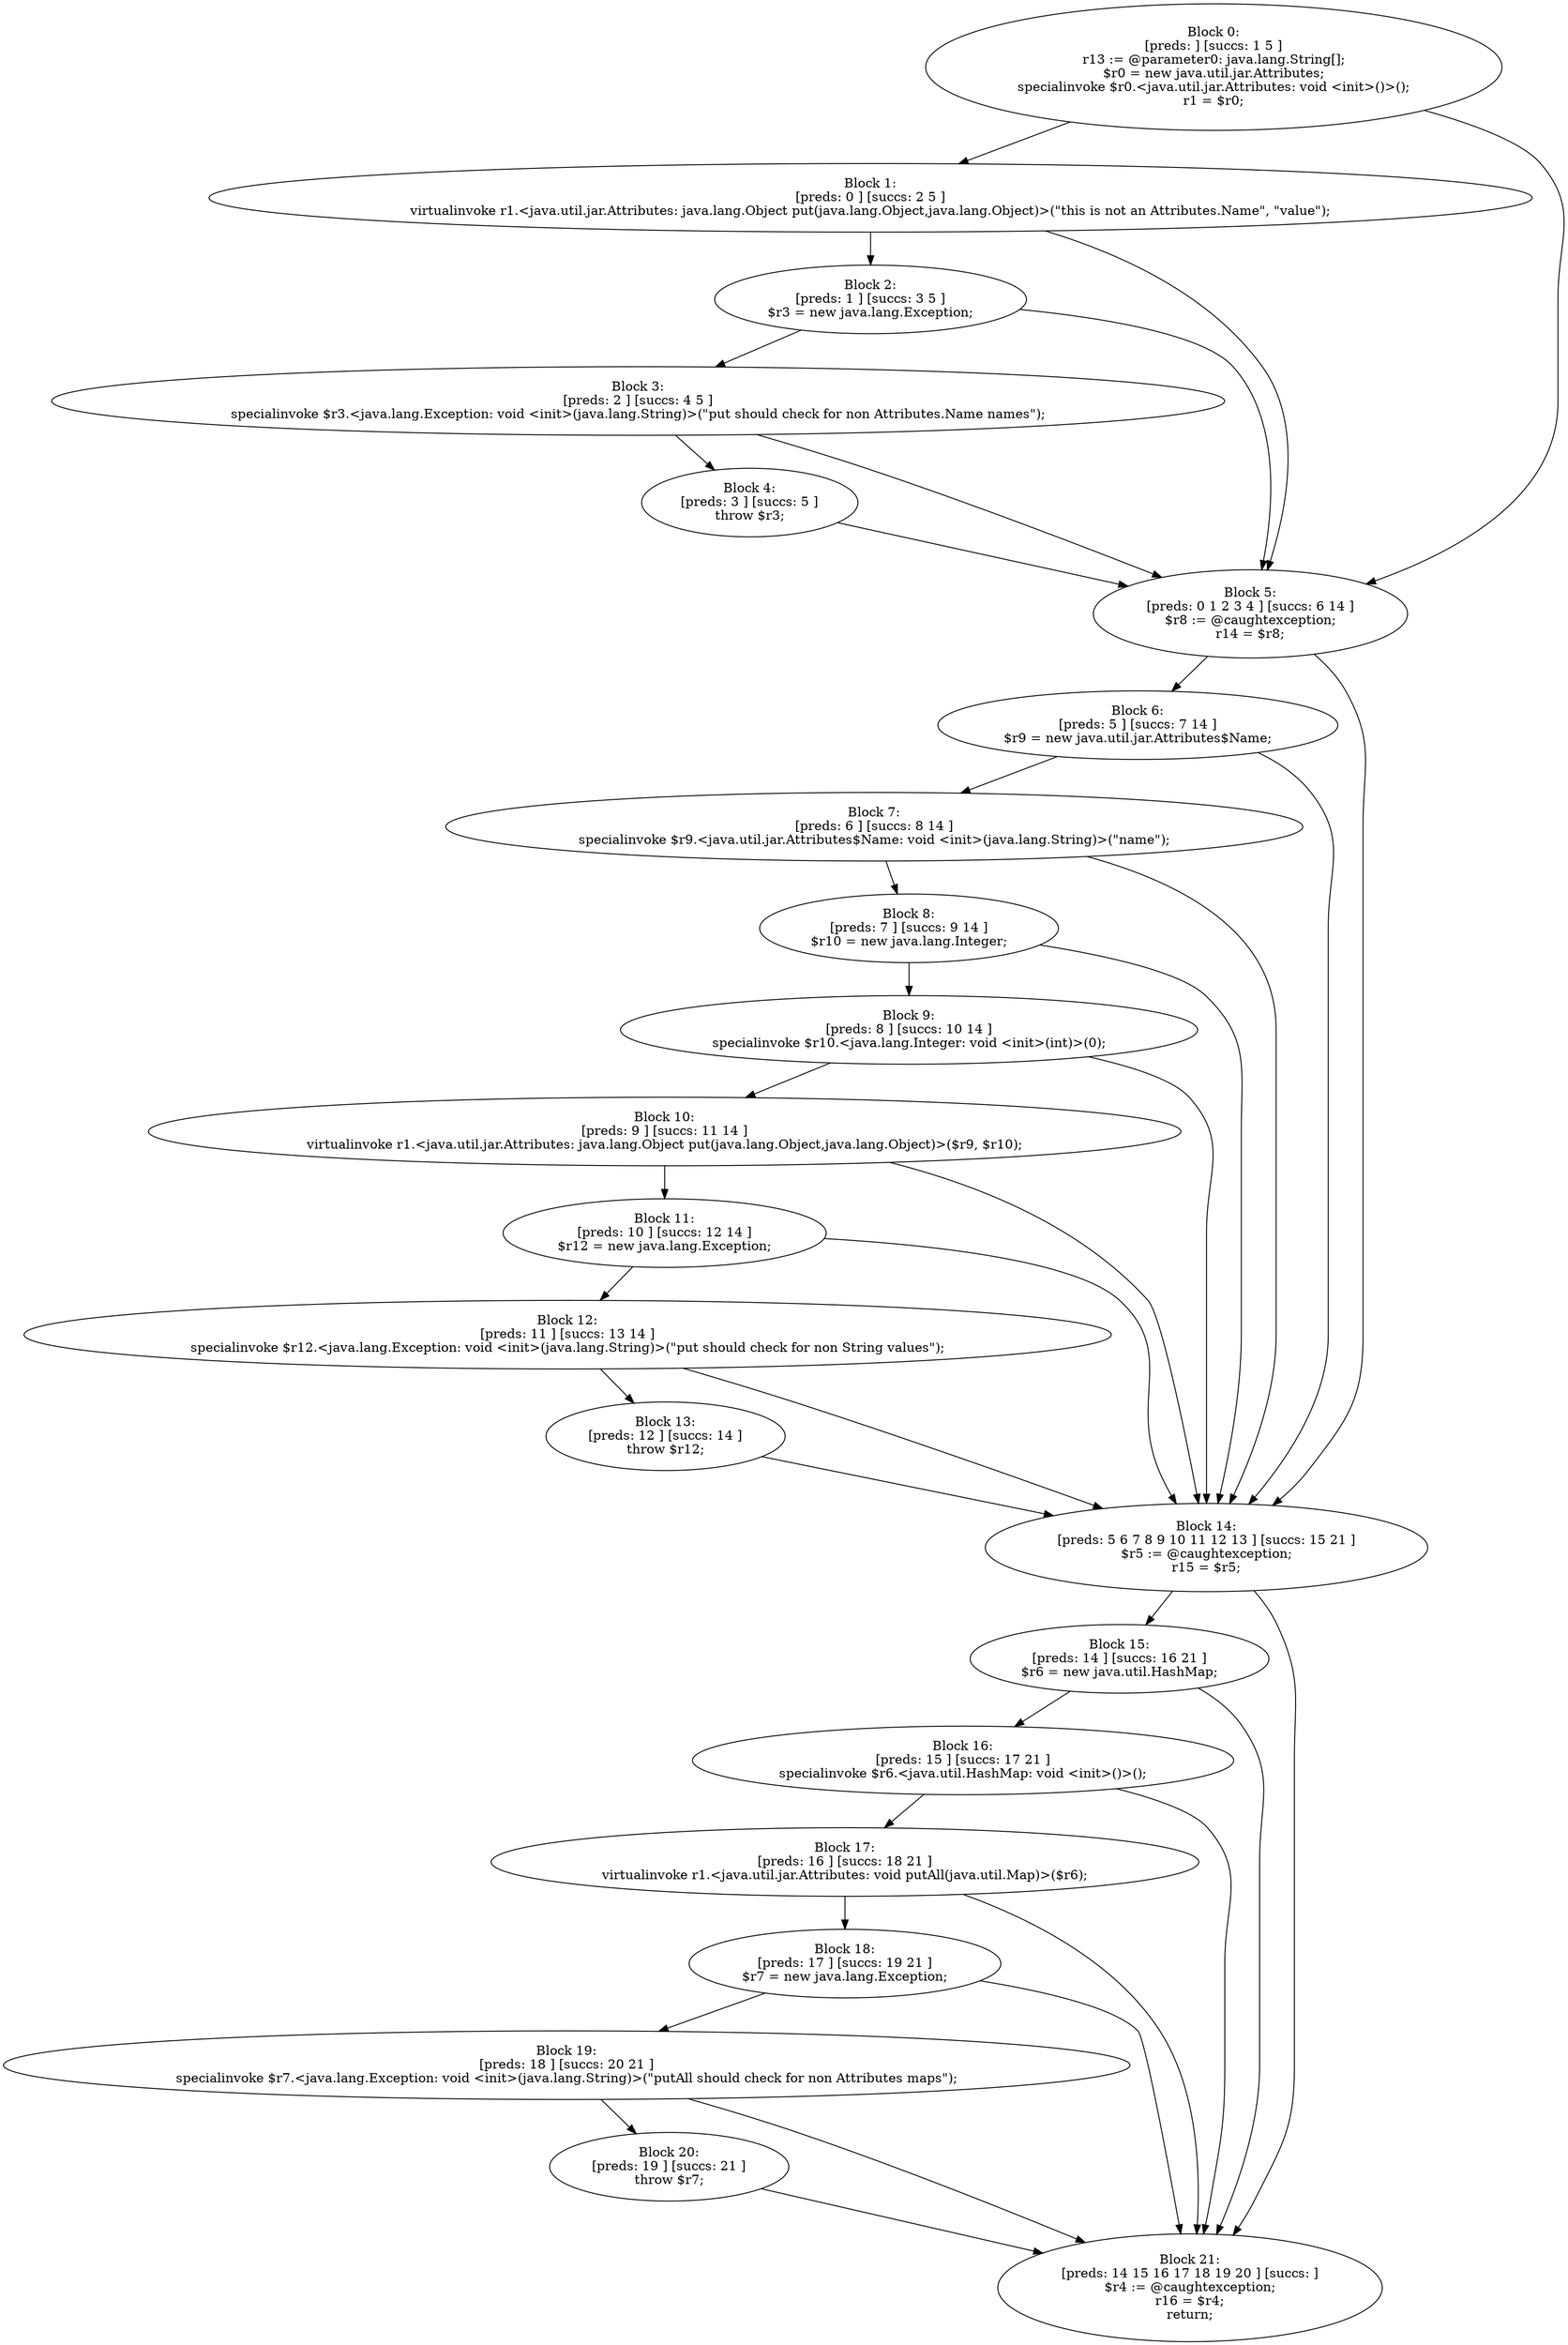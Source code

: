 digraph "unitGraph" {
    "Block 0:
[preds: ] [succs: 1 5 ]
r13 := @parameter0: java.lang.String[];
$r0 = new java.util.jar.Attributes;
specialinvoke $r0.<java.util.jar.Attributes: void <init>()>();
r1 = $r0;
"
    "Block 1:
[preds: 0 ] [succs: 2 5 ]
virtualinvoke r1.<java.util.jar.Attributes: java.lang.Object put(java.lang.Object,java.lang.Object)>(\"this is not an Attributes.Name\", \"value\");
"
    "Block 2:
[preds: 1 ] [succs: 3 5 ]
$r3 = new java.lang.Exception;
"
    "Block 3:
[preds: 2 ] [succs: 4 5 ]
specialinvoke $r3.<java.lang.Exception: void <init>(java.lang.String)>(\"put should check for non Attributes.Name names\");
"
    "Block 4:
[preds: 3 ] [succs: 5 ]
throw $r3;
"
    "Block 5:
[preds: 0 1 2 3 4 ] [succs: 6 14 ]
$r8 := @caughtexception;
r14 = $r8;
"
    "Block 6:
[preds: 5 ] [succs: 7 14 ]
$r9 = new java.util.jar.Attributes$Name;
"
    "Block 7:
[preds: 6 ] [succs: 8 14 ]
specialinvoke $r9.<java.util.jar.Attributes$Name: void <init>(java.lang.String)>(\"name\");
"
    "Block 8:
[preds: 7 ] [succs: 9 14 ]
$r10 = new java.lang.Integer;
"
    "Block 9:
[preds: 8 ] [succs: 10 14 ]
specialinvoke $r10.<java.lang.Integer: void <init>(int)>(0);
"
    "Block 10:
[preds: 9 ] [succs: 11 14 ]
virtualinvoke r1.<java.util.jar.Attributes: java.lang.Object put(java.lang.Object,java.lang.Object)>($r9, $r10);
"
    "Block 11:
[preds: 10 ] [succs: 12 14 ]
$r12 = new java.lang.Exception;
"
    "Block 12:
[preds: 11 ] [succs: 13 14 ]
specialinvoke $r12.<java.lang.Exception: void <init>(java.lang.String)>(\"put should check for non String values\");
"
    "Block 13:
[preds: 12 ] [succs: 14 ]
throw $r12;
"
    "Block 14:
[preds: 5 6 7 8 9 10 11 12 13 ] [succs: 15 21 ]
$r5 := @caughtexception;
r15 = $r5;
"
    "Block 15:
[preds: 14 ] [succs: 16 21 ]
$r6 = new java.util.HashMap;
"
    "Block 16:
[preds: 15 ] [succs: 17 21 ]
specialinvoke $r6.<java.util.HashMap: void <init>()>();
"
    "Block 17:
[preds: 16 ] [succs: 18 21 ]
virtualinvoke r1.<java.util.jar.Attributes: void putAll(java.util.Map)>($r6);
"
    "Block 18:
[preds: 17 ] [succs: 19 21 ]
$r7 = new java.lang.Exception;
"
    "Block 19:
[preds: 18 ] [succs: 20 21 ]
specialinvoke $r7.<java.lang.Exception: void <init>(java.lang.String)>(\"putAll should check for non Attributes maps\");
"
    "Block 20:
[preds: 19 ] [succs: 21 ]
throw $r7;
"
    "Block 21:
[preds: 14 15 16 17 18 19 20 ] [succs: ]
$r4 := @caughtexception;
r16 = $r4;
return;
"
    "Block 0:
[preds: ] [succs: 1 5 ]
r13 := @parameter0: java.lang.String[];
$r0 = new java.util.jar.Attributes;
specialinvoke $r0.<java.util.jar.Attributes: void <init>()>();
r1 = $r0;
"->"Block 1:
[preds: 0 ] [succs: 2 5 ]
virtualinvoke r1.<java.util.jar.Attributes: java.lang.Object put(java.lang.Object,java.lang.Object)>(\"this is not an Attributes.Name\", \"value\");
";
    "Block 0:
[preds: ] [succs: 1 5 ]
r13 := @parameter0: java.lang.String[];
$r0 = new java.util.jar.Attributes;
specialinvoke $r0.<java.util.jar.Attributes: void <init>()>();
r1 = $r0;
"->"Block 5:
[preds: 0 1 2 3 4 ] [succs: 6 14 ]
$r8 := @caughtexception;
r14 = $r8;
";
    "Block 1:
[preds: 0 ] [succs: 2 5 ]
virtualinvoke r1.<java.util.jar.Attributes: java.lang.Object put(java.lang.Object,java.lang.Object)>(\"this is not an Attributes.Name\", \"value\");
"->"Block 2:
[preds: 1 ] [succs: 3 5 ]
$r3 = new java.lang.Exception;
";
    "Block 1:
[preds: 0 ] [succs: 2 5 ]
virtualinvoke r1.<java.util.jar.Attributes: java.lang.Object put(java.lang.Object,java.lang.Object)>(\"this is not an Attributes.Name\", \"value\");
"->"Block 5:
[preds: 0 1 2 3 4 ] [succs: 6 14 ]
$r8 := @caughtexception;
r14 = $r8;
";
    "Block 2:
[preds: 1 ] [succs: 3 5 ]
$r3 = new java.lang.Exception;
"->"Block 3:
[preds: 2 ] [succs: 4 5 ]
specialinvoke $r3.<java.lang.Exception: void <init>(java.lang.String)>(\"put should check for non Attributes.Name names\");
";
    "Block 2:
[preds: 1 ] [succs: 3 5 ]
$r3 = new java.lang.Exception;
"->"Block 5:
[preds: 0 1 2 3 4 ] [succs: 6 14 ]
$r8 := @caughtexception;
r14 = $r8;
";
    "Block 3:
[preds: 2 ] [succs: 4 5 ]
specialinvoke $r3.<java.lang.Exception: void <init>(java.lang.String)>(\"put should check for non Attributes.Name names\");
"->"Block 4:
[preds: 3 ] [succs: 5 ]
throw $r3;
";
    "Block 3:
[preds: 2 ] [succs: 4 5 ]
specialinvoke $r3.<java.lang.Exception: void <init>(java.lang.String)>(\"put should check for non Attributes.Name names\");
"->"Block 5:
[preds: 0 1 2 3 4 ] [succs: 6 14 ]
$r8 := @caughtexception;
r14 = $r8;
";
    "Block 4:
[preds: 3 ] [succs: 5 ]
throw $r3;
"->"Block 5:
[preds: 0 1 2 3 4 ] [succs: 6 14 ]
$r8 := @caughtexception;
r14 = $r8;
";
    "Block 5:
[preds: 0 1 2 3 4 ] [succs: 6 14 ]
$r8 := @caughtexception;
r14 = $r8;
"->"Block 6:
[preds: 5 ] [succs: 7 14 ]
$r9 = new java.util.jar.Attributes$Name;
";
    "Block 5:
[preds: 0 1 2 3 4 ] [succs: 6 14 ]
$r8 := @caughtexception;
r14 = $r8;
"->"Block 14:
[preds: 5 6 7 8 9 10 11 12 13 ] [succs: 15 21 ]
$r5 := @caughtexception;
r15 = $r5;
";
    "Block 6:
[preds: 5 ] [succs: 7 14 ]
$r9 = new java.util.jar.Attributes$Name;
"->"Block 7:
[preds: 6 ] [succs: 8 14 ]
specialinvoke $r9.<java.util.jar.Attributes$Name: void <init>(java.lang.String)>(\"name\");
";
    "Block 6:
[preds: 5 ] [succs: 7 14 ]
$r9 = new java.util.jar.Attributes$Name;
"->"Block 14:
[preds: 5 6 7 8 9 10 11 12 13 ] [succs: 15 21 ]
$r5 := @caughtexception;
r15 = $r5;
";
    "Block 7:
[preds: 6 ] [succs: 8 14 ]
specialinvoke $r9.<java.util.jar.Attributes$Name: void <init>(java.lang.String)>(\"name\");
"->"Block 8:
[preds: 7 ] [succs: 9 14 ]
$r10 = new java.lang.Integer;
";
    "Block 7:
[preds: 6 ] [succs: 8 14 ]
specialinvoke $r9.<java.util.jar.Attributes$Name: void <init>(java.lang.String)>(\"name\");
"->"Block 14:
[preds: 5 6 7 8 9 10 11 12 13 ] [succs: 15 21 ]
$r5 := @caughtexception;
r15 = $r5;
";
    "Block 8:
[preds: 7 ] [succs: 9 14 ]
$r10 = new java.lang.Integer;
"->"Block 9:
[preds: 8 ] [succs: 10 14 ]
specialinvoke $r10.<java.lang.Integer: void <init>(int)>(0);
";
    "Block 8:
[preds: 7 ] [succs: 9 14 ]
$r10 = new java.lang.Integer;
"->"Block 14:
[preds: 5 6 7 8 9 10 11 12 13 ] [succs: 15 21 ]
$r5 := @caughtexception;
r15 = $r5;
";
    "Block 9:
[preds: 8 ] [succs: 10 14 ]
specialinvoke $r10.<java.lang.Integer: void <init>(int)>(0);
"->"Block 10:
[preds: 9 ] [succs: 11 14 ]
virtualinvoke r1.<java.util.jar.Attributes: java.lang.Object put(java.lang.Object,java.lang.Object)>($r9, $r10);
";
    "Block 9:
[preds: 8 ] [succs: 10 14 ]
specialinvoke $r10.<java.lang.Integer: void <init>(int)>(0);
"->"Block 14:
[preds: 5 6 7 8 9 10 11 12 13 ] [succs: 15 21 ]
$r5 := @caughtexception;
r15 = $r5;
";
    "Block 10:
[preds: 9 ] [succs: 11 14 ]
virtualinvoke r1.<java.util.jar.Attributes: java.lang.Object put(java.lang.Object,java.lang.Object)>($r9, $r10);
"->"Block 11:
[preds: 10 ] [succs: 12 14 ]
$r12 = new java.lang.Exception;
";
    "Block 10:
[preds: 9 ] [succs: 11 14 ]
virtualinvoke r1.<java.util.jar.Attributes: java.lang.Object put(java.lang.Object,java.lang.Object)>($r9, $r10);
"->"Block 14:
[preds: 5 6 7 8 9 10 11 12 13 ] [succs: 15 21 ]
$r5 := @caughtexception;
r15 = $r5;
";
    "Block 11:
[preds: 10 ] [succs: 12 14 ]
$r12 = new java.lang.Exception;
"->"Block 12:
[preds: 11 ] [succs: 13 14 ]
specialinvoke $r12.<java.lang.Exception: void <init>(java.lang.String)>(\"put should check for non String values\");
";
    "Block 11:
[preds: 10 ] [succs: 12 14 ]
$r12 = new java.lang.Exception;
"->"Block 14:
[preds: 5 6 7 8 9 10 11 12 13 ] [succs: 15 21 ]
$r5 := @caughtexception;
r15 = $r5;
";
    "Block 12:
[preds: 11 ] [succs: 13 14 ]
specialinvoke $r12.<java.lang.Exception: void <init>(java.lang.String)>(\"put should check for non String values\");
"->"Block 13:
[preds: 12 ] [succs: 14 ]
throw $r12;
";
    "Block 12:
[preds: 11 ] [succs: 13 14 ]
specialinvoke $r12.<java.lang.Exception: void <init>(java.lang.String)>(\"put should check for non String values\");
"->"Block 14:
[preds: 5 6 7 8 9 10 11 12 13 ] [succs: 15 21 ]
$r5 := @caughtexception;
r15 = $r5;
";
    "Block 13:
[preds: 12 ] [succs: 14 ]
throw $r12;
"->"Block 14:
[preds: 5 6 7 8 9 10 11 12 13 ] [succs: 15 21 ]
$r5 := @caughtexception;
r15 = $r5;
";
    "Block 14:
[preds: 5 6 7 8 9 10 11 12 13 ] [succs: 15 21 ]
$r5 := @caughtexception;
r15 = $r5;
"->"Block 15:
[preds: 14 ] [succs: 16 21 ]
$r6 = new java.util.HashMap;
";
    "Block 14:
[preds: 5 6 7 8 9 10 11 12 13 ] [succs: 15 21 ]
$r5 := @caughtexception;
r15 = $r5;
"->"Block 21:
[preds: 14 15 16 17 18 19 20 ] [succs: ]
$r4 := @caughtexception;
r16 = $r4;
return;
";
    "Block 15:
[preds: 14 ] [succs: 16 21 ]
$r6 = new java.util.HashMap;
"->"Block 16:
[preds: 15 ] [succs: 17 21 ]
specialinvoke $r6.<java.util.HashMap: void <init>()>();
";
    "Block 15:
[preds: 14 ] [succs: 16 21 ]
$r6 = new java.util.HashMap;
"->"Block 21:
[preds: 14 15 16 17 18 19 20 ] [succs: ]
$r4 := @caughtexception;
r16 = $r4;
return;
";
    "Block 16:
[preds: 15 ] [succs: 17 21 ]
specialinvoke $r6.<java.util.HashMap: void <init>()>();
"->"Block 17:
[preds: 16 ] [succs: 18 21 ]
virtualinvoke r1.<java.util.jar.Attributes: void putAll(java.util.Map)>($r6);
";
    "Block 16:
[preds: 15 ] [succs: 17 21 ]
specialinvoke $r6.<java.util.HashMap: void <init>()>();
"->"Block 21:
[preds: 14 15 16 17 18 19 20 ] [succs: ]
$r4 := @caughtexception;
r16 = $r4;
return;
";
    "Block 17:
[preds: 16 ] [succs: 18 21 ]
virtualinvoke r1.<java.util.jar.Attributes: void putAll(java.util.Map)>($r6);
"->"Block 18:
[preds: 17 ] [succs: 19 21 ]
$r7 = new java.lang.Exception;
";
    "Block 17:
[preds: 16 ] [succs: 18 21 ]
virtualinvoke r1.<java.util.jar.Attributes: void putAll(java.util.Map)>($r6);
"->"Block 21:
[preds: 14 15 16 17 18 19 20 ] [succs: ]
$r4 := @caughtexception;
r16 = $r4;
return;
";
    "Block 18:
[preds: 17 ] [succs: 19 21 ]
$r7 = new java.lang.Exception;
"->"Block 19:
[preds: 18 ] [succs: 20 21 ]
specialinvoke $r7.<java.lang.Exception: void <init>(java.lang.String)>(\"putAll should check for non Attributes maps\");
";
    "Block 18:
[preds: 17 ] [succs: 19 21 ]
$r7 = new java.lang.Exception;
"->"Block 21:
[preds: 14 15 16 17 18 19 20 ] [succs: ]
$r4 := @caughtexception;
r16 = $r4;
return;
";
    "Block 19:
[preds: 18 ] [succs: 20 21 ]
specialinvoke $r7.<java.lang.Exception: void <init>(java.lang.String)>(\"putAll should check for non Attributes maps\");
"->"Block 20:
[preds: 19 ] [succs: 21 ]
throw $r7;
";
    "Block 19:
[preds: 18 ] [succs: 20 21 ]
specialinvoke $r7.<java.lang.Exception: void <init>(java.lang.String)>(\"putAll should check for non Attributes maps\");
"->"Block 21:
[preds: 14 15 16 17 18 19 20 ] [succs: ]
$r4 := @caughtexception;
r16 = $r4;
return;
";
    "Block 20:
[preds: 19 ] [succs: 21 ]
throw $r7;
"->"Block 21:
[preds: 14 15 16 17 18 19 20 ] [succs: ]
$r4 := @caughtexception;
r16 = $r4;
return;
";
}

